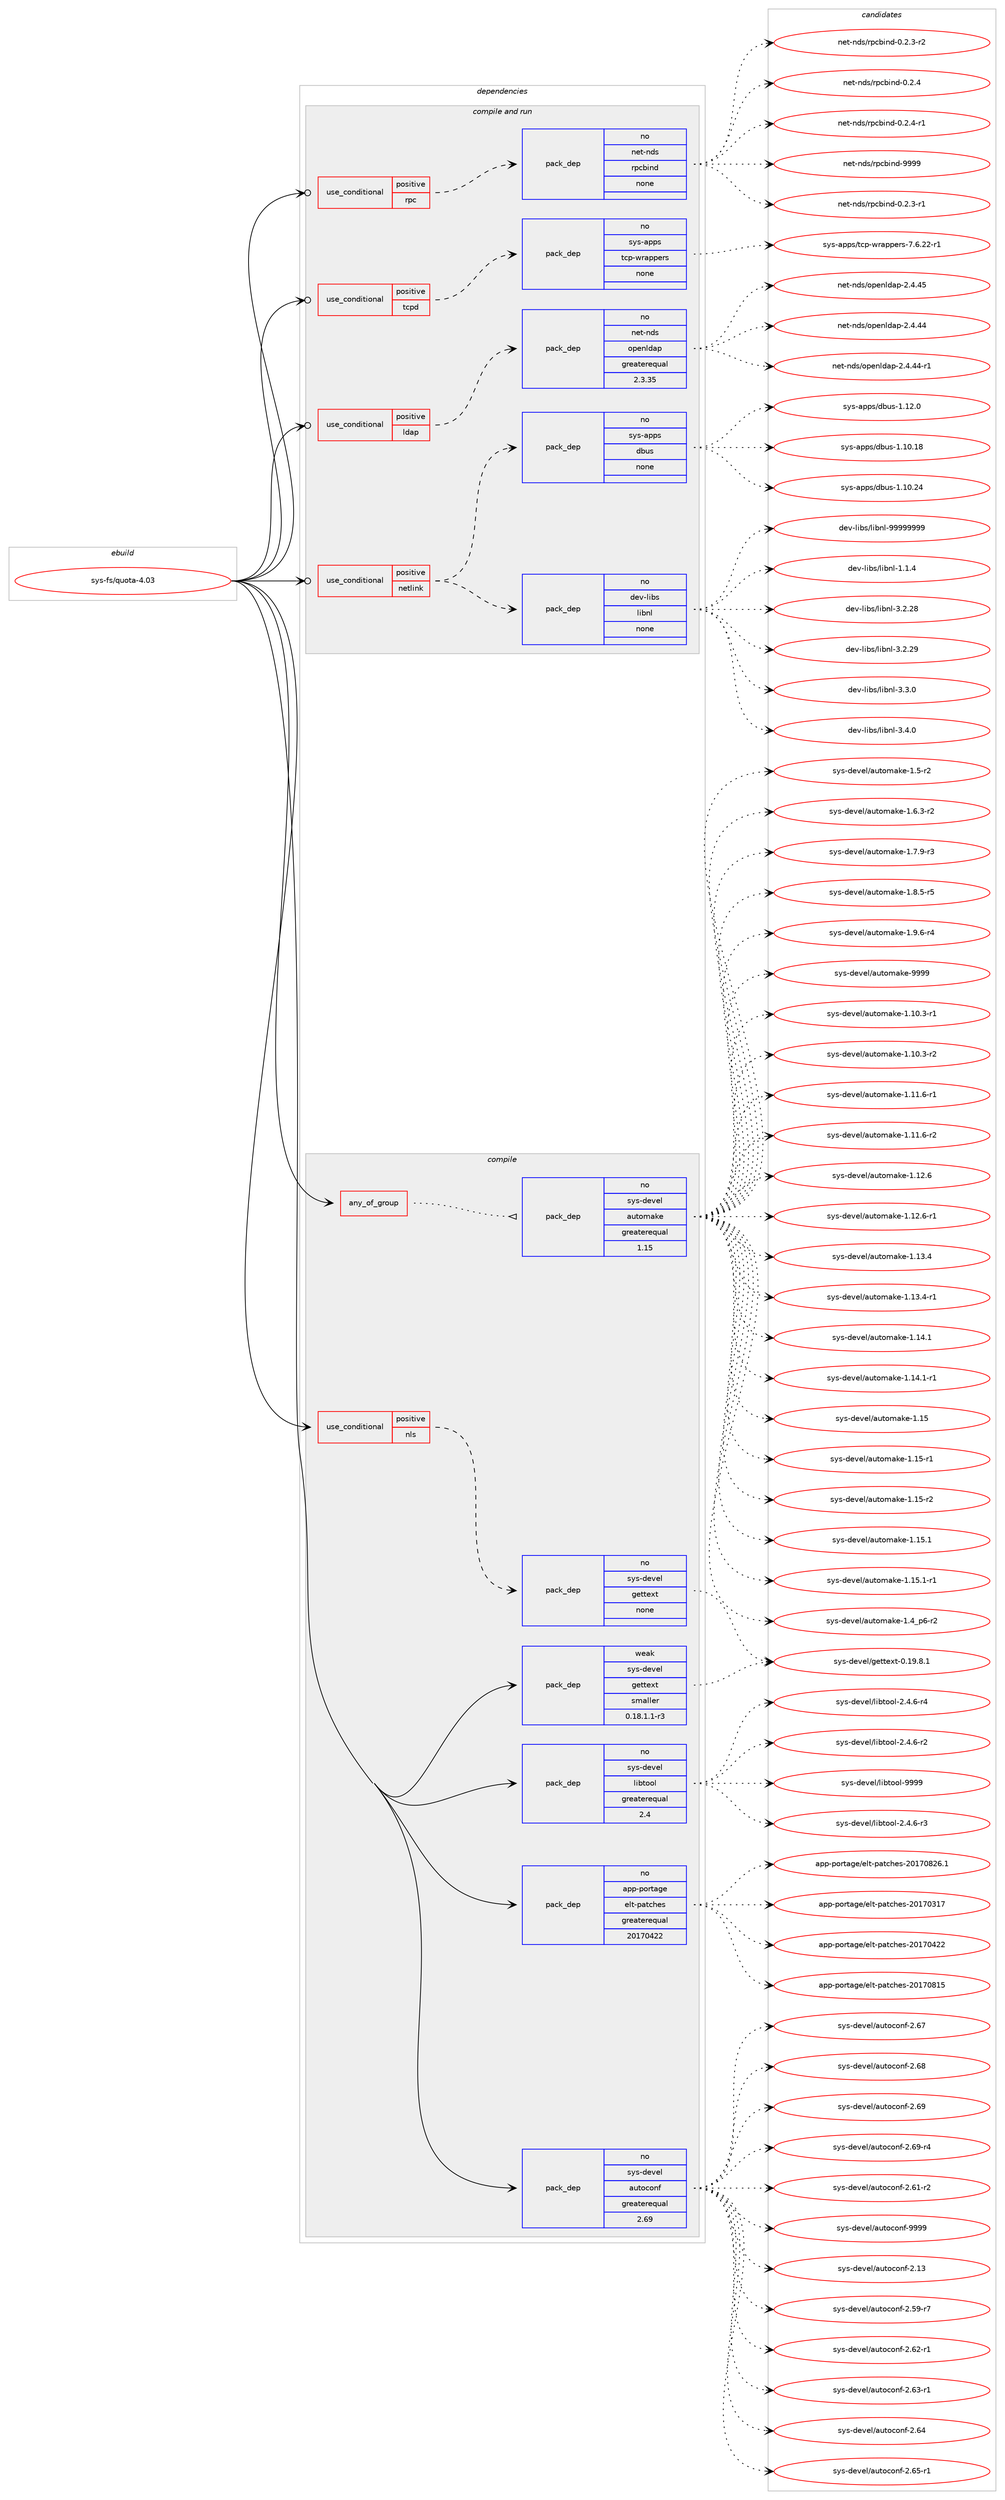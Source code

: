 digraph prolog {

# *************
# Graph options
# *************

newrank=true;
concentrate=true;
compound=true;
graph [rankdir=LR,fontname=Helvetica,fontsize=10,ranksep=1.5];#, ranksep=2.5, nodesep=0.2];
edge  [arrowhead=vee];
node  [fontname=Helvetica,fontsize=10];

# **********
# The ebuild
# **********

subgraph cluster_leftcol {
color=gray;
rank=same;
label=<<i>ebuild</i>>;
id [label="sys-fs/quota-4.03", color=red, width=4, href="../sys-fs/quota-4.03.svg"];
}

# ****************
# The dependencies
# ****************

subgraph cluster_midcol {
color=gray;
label=<<i>dependencies</i>>;
subgraph cluster_compile {
fillcolor="#eeeeee";
style=filled;
label=<<i>compile</i>>;
subgraph any8262 {
dependency489350 [label=<<TABLE BORDER="0" CELLBORDER="1" CELLSPACING="0" CELLPADDING="4"><TR><TD CELLPADDING="10">any_of_group</TD></TR></TABLE>>, shape=none, color=red];subgraph pack363639 {
dependency489351 [label=<<TABLE BORDER="0" CELLBORDER="1" CELLSPACING="0" CELLPADDING="4" WIDTH="220"><TR><TD ROWSPAN="6" CELLPADDING="30">pack_dep</TD></TR><TR><TD WIDTH="110">no</TD></TR><TR><TD>sys-devel</TD></TR><TR><TD>automake</TD></TR><TR><TD>greaterequal</TD></TR><TR><TD>1.15</TD></TR></TABLE>>, shape=none, color=blue];
}
dependency489350:e -> dependency489351:w [weight=20,style="dotted",arrowhead="oinv"];
}
id:e -> dependency489350:w [weight=20,style="solid",arrowhead="vee"];
subgraph cond117149 {
dependency489352 [label=<<TABLE BORDER="0" CELLBORDER="1" CELLSPACING="0" CELLPADDING="4"><TR><TD ROWSPAN="3" CELLPADDING="10">use_conditional</TD></TR><TR><TD>positive</TD></TR><TR><TD>nls</TD></TR></TABLE>>, shape=none, color=red];
subgraph pack363640 {
dependency489353 [label=<<TABLE BORDER="0" CELLBORDER="1" CELLSPACING="0" CELLPADDING="4" WIDTH="220"><TR><TD ROWSPAN="6" CELLPADDING="30">pack_dep</TD></TR><TR><TD WIDTH="110">no</TD></TR><TR><TD>sys-devel</TD></TR><TR><TD>gettext</TD></TR><TR><TD>none</TD></TR><TR><TD></TD></TR></TABLE>>, shape=none, color=blue];
}
dependency489352:e -> dependency489353:w [weight=20,style="dashed",arrowhead="vee"];
}
id:e -> dependency489352:w [weight=20,style="solid",arrowhead="vee"];
subgraph pack363641 {
dependency489354 [label=<<TABLE BORDER="0" CELLBORDER="1" CELLSPACING="0" CELLPADDING="4" WIDTH="220"><TR><TD ROWSPAN="6" CELLPADDING="30">pack_dep</TD></TR><TR><TD WIDTH="110">no</TD></TR><TR><TD>app-portage</TD></TR><TR><TD>elt-patches</TD></TR><TR><TD>greaterequal</TD></TR><TR><TD>20170422</TD></TR></TABLE>>, shape=none, color=blue];
}
id:e -> dependency489354:w [weight=20,style="solid",arrowhead="vee"];
subgraph pack363642 {
dependency489355 [label=<<TABLE BORDER="0" CELLBORDER="1" CELLSPACING="0" CELLPADDING="4" WIDTH="220"><TR><TD ROWSPAN="6" CELLPADDING="30">pack_dep</TD></TR><TR><TD WIDTH="110">no</TD></TR><TR><TD>sys-devel</TD></TR><TR><TD>autoconf</TD></TR><TR><TD>greaterequal</TD></TR><TR><TD>2.69</TD></TR></TABLE>>, shape=none, color=blue];
}
id:e -> dependency489355:w [weight=20,style="solid",arrowhead="vee"];
subgraph pack363643 {
dependency489356 [label=<<TABLE BORDER="0" CELLBORDER="1" CELLSPACING="0" CELLPADDING="4" WIDTH="220"><TR><TD ROWSPAN="6" CELLPADDING="30">pack_dep</TD></TR><TR><TD WIDTH="110">no</TD></TR><TR><TD>sys-devel</TD></TR><TR><TD>libtool</TD></TR><TR><TD>greaterequal</TD></TR><TR><TD>2.4</TD></TR></TABLE>>, shape=none, color=blue];
}
id:e -> dependency489356:w [weight=20,style="solid",arrowhead="vee"];
subgraph pack363644 {
dependency489357 [label=<<TABLE BORDER="0" CELLBORDER="1" CELLSPACING="0" CELLPADDING="4" WIDTH="220"><TR><TD ROWSPAN="6" CELLPADDING="30">pack_dep</TD></TR><TR><TD WIDTH="110">weak</TD></TR><TR><TD>sys-devel</TD></TR><TR><TD>gettext</TD></TR><TR><TD>smaller</TD></TR><TR><TD>0.18.1.1-r3</TD></TR></TABLE>>, shape=none, color=blue];
}
id:e -> dependency489357:w [weight=20,style="solid",arrowhead="vee"];
}
subgraph cluster_compileandrun {
fillcolor="#eeeeee";
style=filled;
label=<<i>compile and run</i>>;
subgraph cond117150 {
dependency489358 [label=<<TABLE BORDER="0" CELLBORDER="1" CELLSPACING="0" CELLPADDING="4"><TR><TD ROWSPAN="3" CELLPADDING="10">use_conditional</TD></TR><TR><TD>positive</TD></TR><TR><TD>ldap</TD></TR></TABLE>>, shape=none, color=red];
subgraph pack363645 {
dependency489359 [label=<<TABLE BORDER="0" CELLBORDER="1" CELLSPACING="0" CELLPADDING="4" WIDTH="220"><TR><TD ROWSPAN="6" CELLPADDING="30">pack_dep</TD></TR><TR><TD WIDTH="110">no</TD></TR><TR><TD>net-nds</TD></TR><TR><TD>openldap</TD></TR><TR><TD>greaterequal</TD></TR><TR><TD>2.3.35</TD></TR></TABLE>>, shape=none, color=blue];
}
dependency489358:e -> dependency489359:w [weight=20,style="dashed",arrowhead="vee"];
}
id:e -> dependency489358:w [weight=20,style="solid",arrowhead="odotvee"];
subgraph cond117151 {
dependency489360 [label=<<TABLE BORDER="0" CELLBORDER="1" CELLSPACING="0" CELLPADDING="4"><TR><TD ROWSPAN="3" CELLPADDING="10">use_conditional</TD></TR><TR><TD>positive</TD></TR><TR><TD>netlink</TD></TR></TABLE>>, shape=none, color=red];
subgraph pack363646 {
dependency489361 [label=<<TABLE BORDER="0" CELLBORDER="1" CELLSPACING="0" CELLPADDING="4" WIDTH="220"><TR><TD ROWSPAN="6" CELLPADDING="30">pack_dep</TD></TR><TR><TD WIDTH="110">no</TD></TR><TR><TD>sys-apps</TD></TR><TR><TD>dbus</TD></TR><TR><TD>none</TD></TR><TR><TD></TD></TR></TABLE>>, shape=none, color=blue];
}
dependency489360:e -> dependency489361:w [weight=20,style="dashed",arrowhead="vee"];
subgraph pack363647 {
dependency489362 [label=<<TABLE BORDER="0" CELLBORDER="1" CELLSPACING="0" CELLPADDING="4" WIDTH="220"><TR><TD ROWSPAN="6" CELLPADDING="30">pack_dep</TD></TR><TR><TD WIDTH="110">no</TD></TR><TR><TD>dev-libs</TD></TR><TR><TD>libnl</TD></TR><TR><TD>none</TD></TR><TR><TD></TD></TR></TABLE>>, shape=none, color=blue];
}
dependency489360:e -> dependency489362:w [weight=20,style="dashed",arrowhead="vee"];
}
id:e -> dependency489360:w [weight=20,style="solid",arrowhead="odotvee"];
subgraph cond117152 {
dependency489363 [label=<<TABLE BORDER="0" CELLBORDER="1" CELLSPACING="0" CELLPADDING="4"><TR><TD ROWSPAN="3" CELLPADDING="10">use_conditional</TD></TR><TR><TD>positive</TD></TR><TR><TD>rpc</TD></TR></TABLE>>, shape=none, color=red];
subgraph pack363648 {
dependency489364 [label=<<TABLE BORDER="0" CELLBORDER="1" CELLSPACING="0" CELLPADDING="4" WIDTH="220"><TR><TD ROWSPAN="6" CELLPADDING="30">pack_dep</TD></TR><TR><TD WIDTH="110">no</TD></TR><TR><TD>net-nds</TD></TR><TR><TD>rpcbind</TD></TR><TR><TD>none</TD></TR><TR><TD></TD></TR></TABLE>>, shape=none, color=blue];
}
dependency489363:e -> dependency489364:w [weight=20,style="dashed",arrowhead="vee"];
}
id:e -> dependency489363:w [weight=20,style="solid",arrowhead="odotvee"];
subgraph cond117153 {
dependency489365 [label=<<TABLE BORDER="0" CELLBORDER="1" CELLSPACING="0" CELLPADDING="4"><TR><TD ROWSPAN="3" CELLPADDING="10">use_conditional</TD></TR><TR><TD>positive</TD></TR><TR><TD>tcpd</TD></TR></TABLE>>, shape=none, color=red];
subgraph pack363649 {
dependency489366 [label=<<TABLE BORDER="0" CELLBORDER="1" CELLSPACING="0" CELLPADDING="4" WIDTH="220"><TR><TD ROWSPAN="6" CELLPADDING="30">pack_dep</TD></TR><TR><TD WIDTH="110">no</TD></TR><TR><TD>sys-apps</TD></TR><TR><TD>tcp-wrappers</TD></TR><TR><TD>none</TD></TR><TR><TD></TD></TR></TABLE>>, shape=none, color=blue];
}
dependency489365:e -> dependency489366:w [weight=20,style="dashed",arrowhead="vee"];
}
id:e -> dependency489365:w [weight=20,style="solid",arrowhead="odotvee"];
}
subgraph cluster_run {
fillcolor="#eeeeee";
style=filled;
label=<<i>run</i>>;
}
}

# **************
# The candidates
# **************

subgraph cluster_choices {
rank=same;
color=gray;
label=<<i>candidates</i>>;

subgraph choice363639 {
color=black;
nodesep=1;
choice11512111545100101118101108479711711611110997107101454946494846514511449 [label="sys-devel/automake-1.10.3-r1", color=red, width=4,href="../sys-devel/automake-1.10.3-r1.svg"];
choice11512111545100101118101108479711711611110997107101454946494846514511450 [label="sys-devel/automake-1.10.3-r2", color=red, width=4,href="../sys-devel/automake-1.10.3-r2.svg"];
choice11512111545100101118101108479711711611110997107101454946494946544511449 [label="sys-devel/automake-1.11.6-r1", color=red, width=4,href="../sys-devel/automake-1.11.6-r1.svg"];
choice11512111545100101118101108479711711611110997107101454946494946544511450 [label="sys-devel/automake-1.11.6-r2", color=red, width=4,href="../sys-devel/automake-1.11.6-r2.svg"];
choice1151211154510010111810110847971171161111099710710145494649504654 [label="sys-devel/automake-1.12.6", color=red, width=4,href="../sys-devel/automake-1.12.6.svg"];
choice11512111545100101118101108479711711611110997107101454946495046544511449 [label="sys-devel/automake-1.12.6-r1", color=red, width=4,href="../sys-devel/automake-1.12.6-r1.svg"];
choice1151211154510010111810110847971171161111099710710145494649514652 [label="sys-devel/automake-1.13.4", color=red, width=4,href="../sys-devel/automake-1.13.4.svg"];
choice11512111545100101118101108479711711611110997107101454946495146524511449 [label="sys-devel/automake-1.13.4-r1", color=red, width=4,href="../sys-devel/automake-1.13.4-r1.svg"];
choice1151211154510010111810110847971171161111099710710145494649524649 [label="sys-devel/automake-1.14.1", color=red, width=4,href="../sys-devel/automake-1.14.1.svg"];
choice11512111545100101118101108479711711611110997107101454946495246494511449 [label="sys-devel/automake-1.14.1-r1", color=red, width=4,href="../sys-devel/automake-1.14.1-r1.svg"];
choice115121115451001011181011084797117116111109971071014549464953 [label="sys-devel/automake-1.15", color=red, width=4,href="../sys-devel/automake-1.15.svg"];
choice1151211154510010111810110847971171161111099710710145494649534511449 [label="sys-devel/automake-1.15-r1", color=red, width=4,href="../sys-devel/automake-1.15-r1.svg"];
choice1151211154510010111810110847971171161111099710710145494649534511450 [label="sys-devel/automake-1.15-r2", color=red, width=4,href="../sys-devel/automake-1.15-r2.svg"];
choice1151211154510010111810110847971171161111099710710145494649534649 [label="sys-devel/automake-1.15.1", color=red, width=4,href="../sys-devel/automake-1.15.1.svg"];
choice11512111545100101118101108479711711611110997107101454946495346494511449 [label="sys-devel/automake-1.15.1-r1", color=red, width=4,href="../sys-devel/automake-1.15.1-r1.svg"];
choice115121115451001011181011084797117116111109971071014549465295112544511450 [label="sys-devel/automake-1.4_p6-r2", color=red, width=4,href="../sys-devel/automake-1.4_p6-r2.svg"];
choice11512111545100101118101108479711711611110997107101454946534511450 [label="sys-devel/automake-1.5-r2", color=red, width=4,href="../sys-devel/automake-1.5-r2.svg"];
choice115121115451001011181011084797117116111109971071014549465446514511450 [label="sys-devel/automake-1.6.3-r2", color=red, width=4,href="../sys-devel/automake-1.6.3-r2.svg"];
choice115121115451001011181011084797117116111109971071014549465546574511451 [label="sys-devel/automake-1.7.9-r3", color=red, width=4,href="../sys-devel/automake-1.7.9-r3.svg"];
choice115121115451001011181011084797117116111109971071014549465646534511453 [label="sys-devel/automake-1.8.5-r5", color=red, width=4,href="../sys-devel/automake-1.8.5-r5.svg"];
choice115121115451001011181011084797117116111109971071014549465746544511452 [label="sys-devel/automake-1.9.6-r4", color=red, width=4,href="../sys-devel/automake-1.9.6-r4.svg"];
choice115121115451001011181011084797117116111109971071014557575757 [label="sys-devel/automake-9999", color=red, width=4,href="../sys-devel/automake-9999.svg"];
dependency489351:e -> choice11512111545100101118101108479711711611110997107101454946494846514511449:w [style=dotted,weight="100"];
dependency489351:e -> choice11512111545100101118101108479711711611110997107101454946494846514511450:w [style=dotted,weight="100"];
dependency489351:e -> choice11512111545100101118101108479711711611110997107101454946494946544511449:w [style=dotted,weight="100"];
dependency489351:e -> choice11512111545100101118101108479711711611110997107101454946494946544511450:w [style=dotted,weight="100"];
dependency489351:e -> choice1151211154510010111810110847971171161111099710710145494649504654:w [style=dotted,weight="100"];
dependency489351:e -> choice11512111545100101118101108479711711611110997107101454946495046544511449:w [style=dotted,weight="100"];
dependency489351:e -> choice1151211154510010111810110847971171161111099710710145494649514652:w [style=dotted,weight="100"];
dependency489351:e -> choice11512111545100101118101108479711711611110997107101454946495146524511449:w [style=dotted,weight="100"];
dependency489351:e -> choice1151211154510010111810110847971171161111099710710145494649524649:w [style=dotted,weight="100"];
dependency489351:e -> choice11512111545100101118101108479711711611110997107101454946495246494511449:w [style=dotted,weight="100"];
dependency489351:e -> choice115121115451001011181011084797117116111109971071014549464953:w [style=dotted,weight="100"];
dependency489351:e -> choice1151211154510010111810110847971171161111099710710145494649534511449:w [style=dotted,weight="100"];
dependency489351:e -> choice1151211154510010111810110847971171161111099710710145494649534511450:w [style=dotted,weight="100"];
dependency489351:e -> choice1151211154510010111810110847971171161111099710710145494649534649:w [style=dotted,weight="100"];
dependency489351:e -> choice11512111545100101118101108479711711611110997107101454946495346494511449:w [style=dotted,weight="100"];
dependency489351:e -> choice115121115451001011181011084797117116111109971071014549465295112544511450:w [style=dotted,weight="100"];
dependency489351:e -> choice11512111545100101118101108479711711611110997107101454946534511450:w [style=dotted,weight="100"];
dependency489351:e -> choice115121115451001011181011084797117116111109971071014549465446514511450:w [style=dotted,weight="100"];
dependency489351:e -> choice115121115451001011181011084797117116111109971071014549465546574511451:w [style=dotted,weight="100"];
dependency489351:e -> choice115121115451001011181011084797117116111109971071014549465646534511453:w [style=dotted,weight="100"];
dependency489351:e -> choice115121115451001011181011084797117116111109971071014549465746544511452:w [style=dotted,weight="100"];
dependency489351:e -> choice115121115451001011181011084797117116111109971071014557575757:w [style=dotted,weight="100"];
}
subgraph choice363640 {
color=black;
nodesep=1;
choice1151211154510010111810110847103101116116101120116454846495746564649 [label="sys-devel/gettext-0.19.8.1", color=red, width=4,href="../sys-devel/gettext-0.19.8.1.svg"];
dependency489353:e -> choice1151211154510010111810110847103101116116101120116454846495746564649:w [style=dotted,weight="100"];
}
subgraph choice363641 {
color=black;
nodesep=1;
choice97112112451121111141169710310147101108116451129711699104101115455048495548514955 [label="app-portage/elt-patches-20170317", color=red, width=4,href="../app-portage/elt-patches-20170317.svg"];
choice97112112451121111141169710310147101108116451129711699104101115455048495548525050 [label="app-portage/elt-patches-20170422", color=red, width=4,href="../app-portage/elt-patches-20170422.svg"];
choice97112112451121111141169710310147101108116451129711699104101115455048495548564953 [label="app-portage/elt-patches-20170815", color=red, width=4,href="../app-portage/elt-patches-20170815.svg"];
choice971121124511211111411697103101471011081164511297116991041011154550484955485650544649 [label="app-portage/elt-patches-20170826.1", color=red, width=4,href="../app-portage/elt-patches-20170826.1.svg"];
dependency489354:e -> choice97112112451121111141169710310147101108116451129711699104101115455048495548514955:w [style=dotted,weight="100"];
dependency489354:e -> choice97112112451121111141169710310147101108116451129711699104101115455048495548525050:w [style=dotted,weight="100"];
dependency489354:e -> choice97112112451121111141169710310147101108116451129711699104101115455048495548564953:w [style=dotted,weight="100"];
dependency489354:e -> choice971121124511211111411697103101471011081164511297116991041011154550484955485650544649:w [style=dotted,weight="100"];
}
subgraph choice363642 {
color=black;
nodesep=1;
choice115121115451001011181011084797117116111991111101024550464951 [label="sys-devel/autoconf-2.13", color=red, width=4,href="../sys-devel/autoconf-2.13.svg"];
choice1151211154510010111810110847971171161119911111010245504653574511455 [label="sys-devel/autoconf-2.59-r7", color=red, width=4,href="../sys-devel/autoconf-2.59-r7.svg"];
choice1151211154510010111810110847971171161119911111010245504654494511450 [label="sys-devel/autoconf-2.61-r2", color=red, width=4,href="../sys-devel/autoconf-2.61-r2.svg"];
choice1151211154510010111810110847971171161119911111010245504654504511449 [label="sys-devel/autoconf-2.62-r1", color=red, width=4,href="../sys-devel/autoconf-2.62-r1.svg"];
choice1151211154510010111810110847971171161119911111010245504654514511449 [label="sys-devel/autoconf-2.63-r1", color=red, width=4,href="../sys-devel/autoconf-2.63-r1.svg"];
choice115121115451001011181011084797117116111991111101024550465452 [label="sys-devel/autoconf-2.64", color=red, width=4,href="../sys-devel/autoconf-2.64.svg"];
choice1151211154510010111810110847971171161119911111010245504654534511449 [label="sys-devel/autoconf-2.65-r1", color=red, width=4,href="../sys-devel/autoconf-2.65-r1.svg"];
choice115121115451001011181011084797117116111991111101024550465455 [label="sys-devel/autoconf-2.67", color=red, width=4,href="../sys-devel/autoconf-2.67.svg"];
choice115121115451001011181011084797117116111991111101024550465456 [label="sys-devel/autoconf-2.68", color=red, width=4,href="../sys-devel/autoconf-2.68.svg"];
choice115121115451001011181011084797117116111991111101024550465457 [label="sys-devel/autoconf-2.69", color=red, width=4,href="../sys-devel/autoconf-2.69.svg"];
choice1151211154510010111810110847971171161119911111010245504654574511452 [label="sys-devel/autoconf-2.69-r4", color=red, width=4,href="../sys-devel/autoconf-2.69-r4.svg"];
choice115121115451001011181011084797117116111991111101024557575757 [label="sys-devel/autoconf-9999", color=red, width=4,href="../sys-devel/autoconf-9999.svg"];
dependency489355:e -> choice115121115451001011181011084797117116111991111101024550464951:w [style=dotted,weight="100"];
dependency489355:e -> choice1151211154510010111810110847971171161119911111010245504653574511455:w [style=dotted,weight="100"];
dependency489355:e -> choice1151211154510010111810110847971171161119911111010245504654494511450:w [style=dotted,weight="100"];
dependency489355:e -> choice1151211154510010111810110847971171161119911111010245504654504511449:w [style=dotted,weight="100"];
dependency489355:e -> choice1151211154510010111810110847971171161119911111010245504654514511449:w [style=dotted,weight="100"];
dependency489355:e -> choice115121115451001011181011084797117116111991111101024550465452:w [style=dotted,weight="100"];
dependency489355:e -> choice1151211154510010111810110847971171161119911111010245504654534511449:w [style=dotted,weight="100"];
dependency489355:e -> choice115121115451001011181011084797117116111991111101024550465455:w [style=dotted,weight="100"];
dependency489355:e -> choice115121115451001011181011084797117116111991111101024550465456:w [style=dotted,weight="100"];
dependency489355:e -> choice115121115451001011181011084797117116111991111101024550465457:w [style=dotted,weight="100"];
dependency489355:e -> choice1151211154510010111810110847971171161119911111010245504654574511452:w [style=dotted,weight="100"];
dependency489355:e -> choice115121115451001011181011084797117116111991111101024557575757:w [style=dotted,weight="100"];
}
subgraph choice363643 {
color=black;
nodesep=1;
choice1151211154510010111810110847108105981161111111084550465246544511450 [label="sys-devel/libtool-2.4.6-r2", color=red, width=4,href="../sys-devel/libtool-2.4.6-r2.svg"];
choice1151211154510010111810110847108105981161111111084550465246544511451 [label="sys-devel/libtool-2.4.6-r3", color=red, width=4,href="../sys-devel/libtool-2.4.6-r3.svg"];
choice1151211154510010111810110847108105981161111111084550465246544511452 [label="sys-devel/libtool-2.4.6-r4", color=red, width=4,href="../sys-devel/libtool-2.4.6-r4.svg"];
choice1151211154510010111810110847108105981161111111084557575757 [label="sys-devel/libtool-9999", color=red, width=4,href="../sys-devel/libtool-9999.svg"];
dependency489356:e -> choice1151211154510010111810110847108105981161111111084550465246544511450:w [style=dotted,weight="100"];
dependency489356:e -> choice1151211154510010111810110847108105981161111111084550465246544511451:w [style=dotted,weight="100"];
dependency489356:e -> choice1151211154510010111810110847108105981161111111084550465246544511452:w [style=dotted,weight="100"];
dependency489356:e -> choice1151211154510010111810110847108105981161111111084557575757:w [style=dotted,weight="100"];
}
subgraph choice363644 {
color=black;
nodesep=1;
choice1151211154510010111810110847103101116116101120116454846495746564649 [label="sys-devel/gettext-0.19.8.1", color=red, width=4,href="../sys-devel/gettext-0.19.8.1.svg"];
dependency489357:e -> choice1151211154510010111810110847103101116116101120116454846495746564649:w [style=dotted,weight="100"];
}
subgraph choice363645 {
color=black;
nodesep=1;
choice11010111645110100115471111121011101081009711245504652465252 [label="net-nds/openldap-2.4.44", color=red, width=4,href="../net-nds/openldap-2.4.44.svg"];
choice110101116451101001154711111210111010810097112455046524652524511449 [label="net-nds/openldap-2.4.44-r1", color=red, width=4,href="../net-nds/openldap-2.4.44-r1.svg"];
choice11010111645110100115471111121011101081009711245504652465253 [label="net-nds/openldap-2.4.45", color=red, width=4,href="../net-nds/openldap-2.4.45.svg"];
dependency489359:e -> choice11010111645110100115471111121011101081009711245504652465252:w [style=dotted,weight="100"];
dependency489359:e -> choice110101116451101001154711111210111010810097112455046524652524511449:w [style=dotted,weight="100"];
dependency489359:e -> choice11010111645110100115471111121011101081009711245504652465253:w [style=dotted,weight="100"];
}
subgraph choice363646 {
color=black;
nodesep=1;
choice115121115459711211211547100981171154549464948464956 [label="sys-apps/dbus-1.10.18", color=red, width=4,href="../sys-apps/dbus-1.10.18.svg"];
choice115121115459711211211547100981171154549464948465052 [label="sys-apps/dbus-1.10.24", color=red, width=4,href="../sys-apps/dbus-1.10.24.svg"];
choice1151211154597112112115471009811711545494649504648 [label="sys-apps/dbus-1.12.0", color=red, width=4,href="../sys-apps/dbus-1.12.0.svg"];
dependency489361:e -> choice115121115459711211211547100981171154549464948464956:w [style=dotted,weight="100"];
dependency489361:e -> choice115121115459711211211547100981171154549464948465052:w [style=dotted,weight="100"];
dependency489361:e -> choice1151211154597112112115471009811711545494649504648:w [style=dotted,weight="100"];
}
subgraph choice363647 {
color=black;
nodesep=1;
choice10010111845108105981154710810598110108454946494652 [label="dev-libs/libnl-1.1.4", color=red, width=4,href="../dev-libs/libnl-1.1.4.svg"];
choice1001011184510810598115471081059811010845514650465056 [label="dev-libs/libnl-3.2.28", color=red, width=4,href="../dev-libs/libnl-3.2.28.svg"];
choice1001011184510810598115471081059811010845514650465057 [label="dev-libs/libnl-3.2.29", color=red, width=4,href="../dev-libs/libnl-3.2.29.svg"];
choice10010111845108105981154710810598110108455146514648 [label="dev-libs/libnl-3.3.0", color=red, width=4,href="../dev-libs/libnl-3.3.0.svg"];
choice10010111845108105981154710810598110108455146524648 [label="dev-libs/libnl-3.4.0", color=red, width=4,href="../dev-libs/libnl-3.4.0.svg"];
choice10010111845108105981154710810598110108455757575757575757 [label="dev-libs/libnl-99999999", color=red, width=4,href="../dev-libs/libnl-99999999.svg"];
dependency489362:e -> choice10010111845108105981154710810598110108454946494652:w [style=dotted,weight="100"];
dependency489362:e -> choice1001011184510810598115471081059811010845514650465056:w [style=dotted,weight="100"];
dependency489362:e -> choice1001011184510810598115471081059811010845514650465057:w [style=dotted,weight="100"];
dependency489362:e -> choice10010111845108105981154710810598110108455146514648:w [style=dotted,weight="100"];
dependency489362:e -> choice10010111845108105981154710810598110108455146524648:w [style=dotted,weight="100"];
dependency489362:e -> choice10010111845108105981154710810598110108455757575757575757:w [style=dotted,weight="100"];
}
subgraph choice363648 {
color=black;
nodesep=1;
choice110101116451101001154711411299981051101004548465046514511449 [label="net-nds/rpcbind-0.2.3-r1", color=red, width=4,href="../net-nds/rpcbind-0.2.3-r1.svg"];
choice110101116451101001154711411299981051101004548465046514511450 [label="net-nds/rpcbind-0.2.3-r2", color=red, width=4,href="../net-nds/rpcbind-0.2.3-r2.svg"];
choice11010111645110100115471141129998105110100454846504652 [label="net-nds/rpcbind-0.2.4", color=red, width=4,href="../net-nds/rpcbind-0.2.4.svg"];
choice110101116451101001154711411299981051101004548465046524511449 [label="net-nds/rpcbind-0.2.4-r1", color=red, width=4,href="../net-nds/rpcbind-0.2.4-r1.svg"];
choice110101116451101001154711411299981051101004557575757 [label="net-nds/rpcbind-9999", color=red, width=4,href="../net-nds/rpcbind-9999.svg"];
dependency489364:e -> choice110101116451101001154711411299981051101004548465046514511449:w [style=dotted,weight="100"];
dependency489364:e -> choice110101116451101001154711411299981051101004548465046514511450:w [style=dotted,weight="100"];
dependency489364:e -> choice11010111645110100115471141129998105110100454846504652:w [style=dotted,weight="100"];
dependency489364:e -> choice110101116451101001154711411299981051101004548465046524511449:w [style=dotted,weight="100"];
dependency489364:e -> choice110101116451101001154711411299981051101004557575757:w [style=dotted,weight="100"];
}
subgraph choice363649 {
color=black;
nodesep=1;
choice115121115459711211211547116991124511911497112112101114115455546544650504511449 [label="sys-apps/tcp-wrappers-7.6.22-r1", color=red, width=4,href="../sys-apps/tcp-wrappers-7.6.22-r1.svg"];
dependency489366:e -> choice115121115459711211211547116991124511911497112112101114115455546544650504511449:w [style=dotted,weight="100"];
}
}

}
